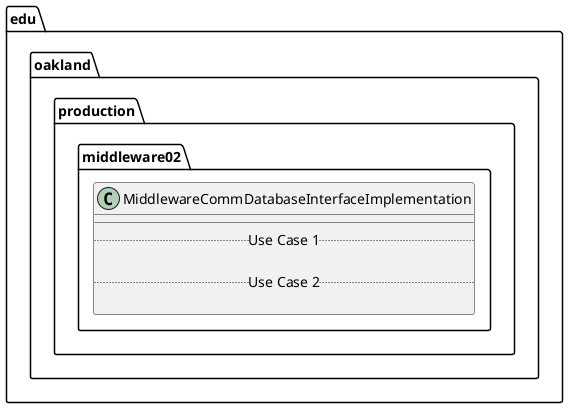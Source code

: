 @startuml MiddlewareCommDatabaseInterfaceImplementation

package edu.oakland.production.middleware02 {
    class MiddlewareCommDatabaseInterfaceImplementation {
        __
        .. Use Case 1 ..

        .. Use Case 2 ..

    }
}

@enduml